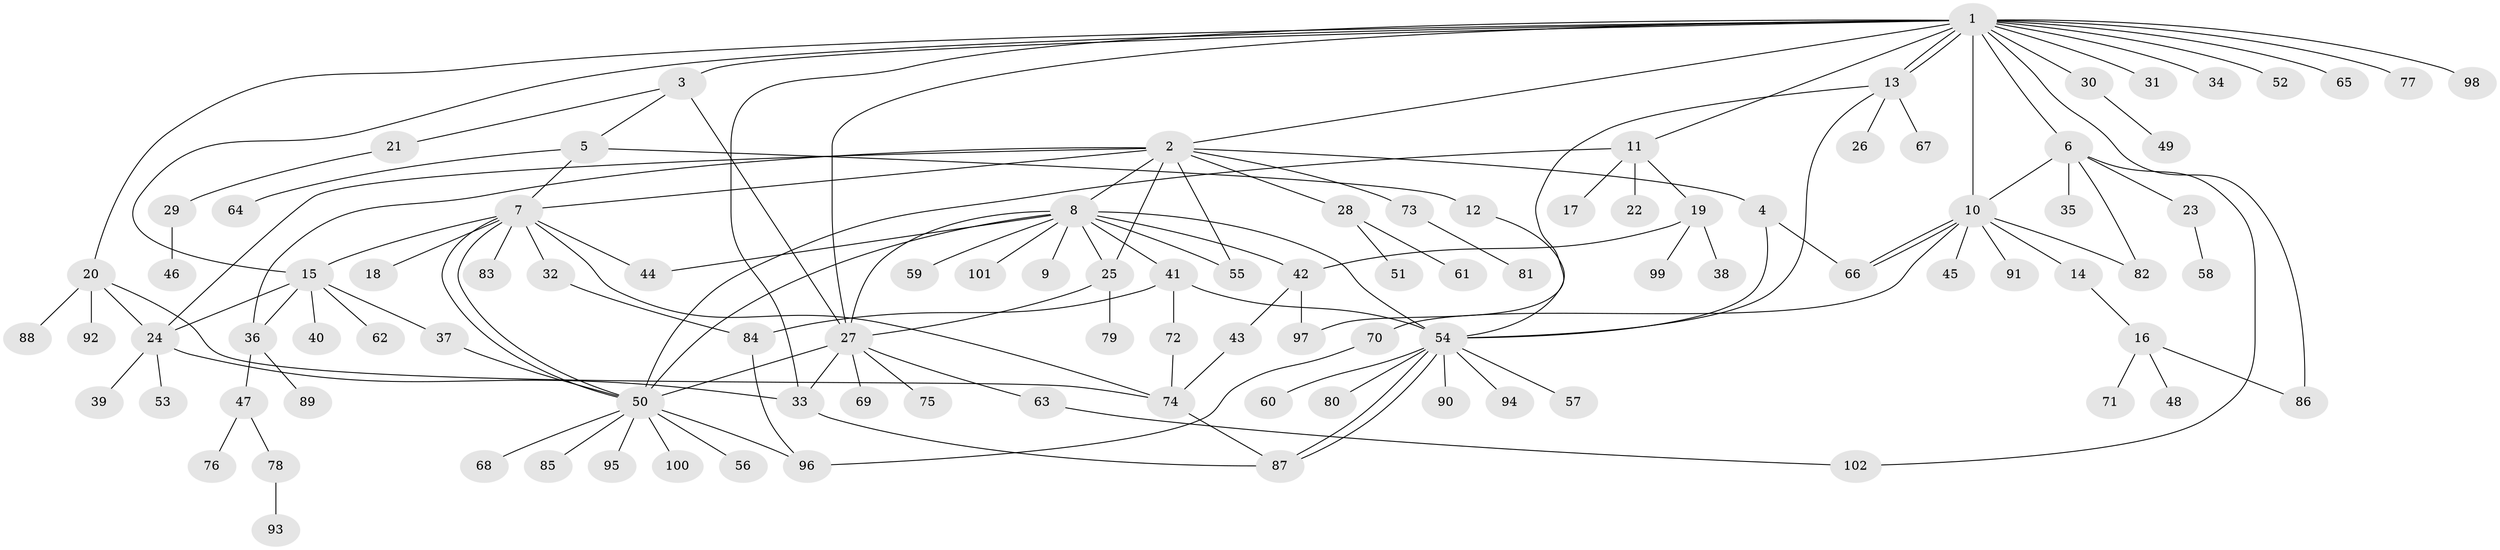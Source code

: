 // coarse degree distribution, {1: 0.7843137254901961, 2: 0.058823529411764705, 4: 0.0196078431372549, 11: 0.0196078431372549, 3: 0.0392156862745098, 9: 0.0196078431372549, 6: 0.0196078431372549, 14: 0.0196078431372549, 20: 0.0196078431372549}
// Generated by graph-tools (version 1.1) at 2025/50/03/04/25 21:50:54]
// undirected, 102 vertices, 141 edges
graph export_dot {
graph [start="1"]
  node [color=gray90,style=filled];
  1;
  2;
  3;
  4;
  5;
  6;
  7;
  8;
  9;
  10;
  11;
  12;
  13;
  14;
  15;
  16;
  17;
  18;
  19;
  20;
  21;
  22;
  23;
  24;
  25;
  26;
  27;
  28;
  29;
  30;
  31;
  32;
  33;
  34;
  35;
  36;
  37;
  38;
  39;
  40;
  41;
  42;
  43;
  44;
  45;
  46;
  47;
  48;
  49;
  50;
  51;
  52;
  53;
  54;
  55;
  56;
  57;
  58;
  59;
  60;
  61;
  62;
  63;
  64;
  65;
  66;
  67;
  68;
  69;
  70;
  71;
  72;
  73;
  74;
  75;
  76;
  77;
  78;
  79;
  80;
  81;
  82;
  83;
  84;
  85;
  86;
  87;
  88;
  89;
  90;
  91;
  92;
  93;
  94;
  95;
  96;
  97;
  98;
  99;
  100;
  101;
  102;
  1 -- 2;
  1 -- 3;
  1 -- 6;
  1 -- 10;
  1 -- 11;
  1 -- 13;
  1 -- 13;
  1 -- 15;
  1 -- 20;
  1 -- 27;
  1 -- 30;
  1 -- 31;
  1 -- 33;
  1 -- 34;
  1 -- 52;
  1 -- 65;
  1 -- 77;
  1 -- 86;
  1 -- 98;
  2 -- 4;
  2 -- 7;
  2 -- 8;
  2 -- 24;
  2 -- 25;
  2 -- 28;
  2 -- 36;
  2 -- 55;
  2 -- 73;
  3 -- 5;
  3 -- 21;
  3 -- 27;
  4 -- 54;
  4 -- 66;
  5 -- 7;
  5 -- 12;
  5 -- 64;
  6 -- 10;
  6 -- 23;
  6 -- 35;
  6 -- 82;
  6 -- 102;
  7 -- 15;
  7 -- 18;
  7 -- 32;
  7 -- 44;
  7 -- 50;
  7 -- 50;
  7 -- 74;
  7 -- 83;
  8 -- 9;
  8 -- 25;
  8 -- 27;
  8 -- 41;
  8 -- 42;
  8 -- 44;
  8 -- 50;
  8 -- 54;
  8 -- 55;
  8 -- 59;
  8 -- 101;
  10 -- 14;
  10 -- 45;
  10 -- 66;
  10 -- 66;
  10 -- 70;
  10 -- 82;
  10 -- 91;
  11 -- 17;
  11 -- 19;
  11 -- 22;
  11 -- 50;
  12 -- 54;
  13 -- 26;
  13 -- 54;
  13 -- 67;
  13 -- 97;
  14 -- 16;
  15 -- 24;
  15 -- 36;
  15 -- 37;
  15 -- 40;
  15 -- 62;
  16 -- 48;
  16 -- 71;
  16 -- 86;
  19 -- 38;
  19 -- 42;
  19 -- 99;
  20 -- 24;
  20 -- 74;
  20 -- 88;
  20 -- 92;
  21 -- 29;
  23 -- 58;
  24 -- 33;
  24 -- 39;
  24 -- 53;
  25 -- 27;
  25 -- 79;
  27 -- 33;
  27 -- 50;
  27 -- 63;
  27 -- 69;
  27 -- 75;
  28 -- 51;
  28 -- 61;
  29 -- 46;
  30 -- 49;
  32 -- 84;
  33 -- 87;
  36 -- 47;
  36 -- 89;
  37 -- 50;
  41 -- 54;
  41 -- 72;
  41 -- 84;
  42 -- 43;
  42 -- 97;
  43 -- 74;
  47 -- 76;
  47 -- 78;
  50 -- 56;
  50 -- 68;
  50 -- 85;
  50 -- 95;
  50 -- 96;
  50 -- 100;
  54 -- 57;
  54 -- 60;
  54 -- 80;
  54 -- 87;
  54 -- 87;
  54 -- 90;
  54 -- 94;
  63 -- 102;
  70 -- 96;
  72 -- 74;
  73 -- 81;
  74 -- 87;
  78 -- 93;
  84 -- 96;
}
